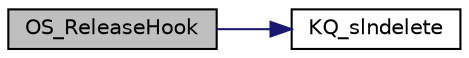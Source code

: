 digraph "OS_ReleaseHook"
{
  edge [fontname="Helvetica",fontsize="10",labelfontname="Helvetica",labelfontsize="10"];
  node [fontname="Helvetica",fontsize="10",shape=record];
  rankdir="LR";
  Node1 [label="OS_ReleaseHook",height=0.2,width=0.4,color="black", fillcolor="grey75", style="filled" fontcolor="black"];
  Node1 -> Node2 [color="midnightblue",fontsize="10",style="solid",fontname="Helvetica"];
  Node2 [label="KQ_slndelete",height=0.2,width=0.4,color="black", fillcolor="white", style="filled",URL="$group__pico.html#ga984e08a78a5e20de2d9a86bb16fa9f67"];
}
